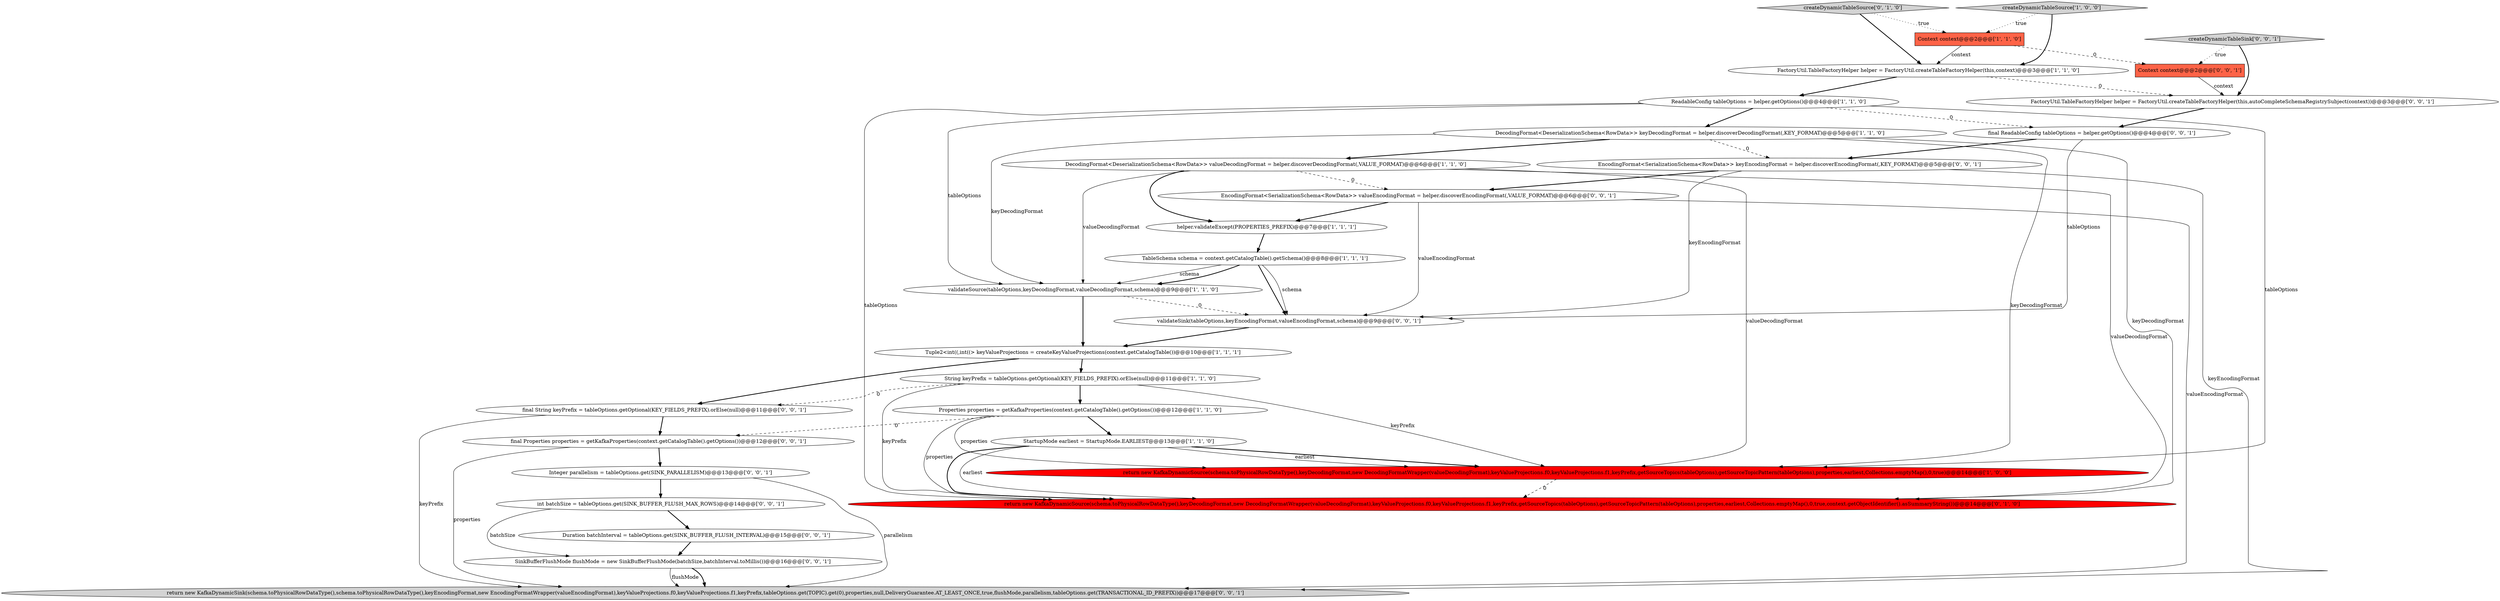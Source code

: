 digraph {
19 [style = filled, label = "createDynamicTableSink['0', '0', '1']", fillcolor = lightgray, shape = diamond image = "AAA0AAABBB3BBB"];
26 [style = filled, label = "final Properties properties = getKafkaProperties(context.getCatalogTable().getOptions())@@@12@@@['0', '0', '1']", fillcolor = white, shape = ellipse image = "AAA0AAABBB3BBB"];
5 [style = filled, label = "helper.validateExcept(PROPERTIES_PREFIX)@@@7@@@['1', '1', '1']", fillcolor = white, shape = ellipse image = "AAA0AAABBB1BBB"];
8 [style = filled, label = "Tuple2<int((,int((> keyValueProjections = createKeyValueProjections(context.getCatalogTable())@@@10@@@['1', '1', '1']", fillcolor = white, shape = ellipse image = "AAA0AAABBB1BBB"];
9 [style = filled, label = "createDynamicTableSource['1', '0', '0']", fillcolor = lightgray, shape = diamond image = "AAA0AAABBB1BBB"];
25 [style = filled, label = "int batchSize = tableOptions.get(SINK_BUFFER_FLUSH_MAX_ROWS)@@@14@@@['0', '0', '1']", fillcolor = white, shape = ellipse image = "AAA0AAABBB3BBB"];
13 [style = filled, label = "String keyPrefix = tableOptions.getOptional(KEY_FIELDS_PREFIX).orElse(null)@@@11@@@['1', '1', '0']", fillcolor = white, shape = ellipse image = "AAA0AAABBB1BBB"];
7 [style = filled, label = "DecodingFormat<DeserializationSchema<RowData>> valueDecodingFormat = helper.discoverDecodingFormat(,VALUE_FORMAT)@@@6@@@['1', '1', '0']", fillcolor = white, shape = ellipse image = "AAA0AAABBB1BBB"];
23 [style = filled, label = "SinkBufferFlushMode flushMode = new SinkBufferFlushMode(batchSize,batchInterval.toMillis())@@@16@@@['0', '0', '1']", fillcolor = white, shape = ellipse image = "AAA0AAABBB3BBB"];
21 [style = filled, label = "Integer parallelism = tableOptions.get(SINK_PARALLELISM)@@@13@@@['0', '0', '1']", fillcolor = white, shape = ellipse image = "AAA0AAABBB3BBB"];
12 [style = filled, label = "validateSource(tableOptions,keyDecodingFormat,valueDecodingFormat,schema)@@@9@@@['1', '1', '0']", fillcolor = white, shape = ellipse image = "AAA0AAABBB1BBB"];
16 [style = filled, label = "EncodingFormat<SerializationSchema<RowData>> keyEncodingFormat = helper.discoverEncodingFormat(,KEY_FORMAT)@@@5@@@['0', '0', '1']", fillcolor = white, shape = ellipse image = "AAA0AAABBB3BBB"];
3 [style = filled, label = "TableSchema schema = context.getCatalogTable().getSchema()@@@8@@@['1', '1', '1']", fillcolor = white, shape = ellipse image = "AAA0AAABBB1BBB"];
22 [style = filled, label = "Duration batchInterval = tableOptions.get(SINK_BUFFER_FLUSH_INTERVAL)@@@15@@@['0', '0', '1']", fillcolor = white, shape = ellipse image = "AAA0AAABBB3BBB"];
24 [style = filled, label = "final String keyPrefix = tableOptions.getOptional(KEY_FIELDS_PREFIX).orElse(null)@@@11@@@['0', '0', '1']", fillcolor = white, shape = ellipse image = "AAA0AAABBB3BBB"];
2 [style = filled, label = "FactoryUtil.TableFactoryHelper helper = FactoryUtil.createTableFactoryHelper(this,context)@@@3@@@['1', '1', '0']", fillcolor = white, shape = ellipse image = "AAA0AAABBB1BBB"];
17 [style = filled, label = "EncodingFormat<SerializationSchema<RowData>> valueEncodingFormat = helper.discoverEncodingFormat(,VALUE_FORMAT)@@@6@@@['0', '0', '1']", fillcolor = white, shape = ellipse image = "AAA0AAABBB3BBB"];
29 [style = filled, label = "return new KafkaDynamicSink(schema.toPhysicalRowDataType(),schema.toPhysicalRowDataType(),keyEncodingFormat,new EncodingFormatWrapper(valueEncodingFormat),keyValueProjections.f0,keyValueProjections.f1,keyPrefix,tableOptions.get(TOPIC).get(0),properties,null,DeliveryGuarantee.AT_LEAST_ONCE,true,flushMode,parallelism,tableOptions.get(TRANSACTIONAL_ID_PREFIX))@@@17@@@['0', '0', '1']", fillcolor = lightgray, shape = ellipse image = "AAA0AAABBB3BBB"];
0 [style = filled, label = "return new KafkaDynamicSource(schema.toPhysicalRowDataType(),keyDecodingFormat,new DecodingFormatWrapper(valueDecodingFormat),keyValueProjections.f0,keyValueProjections.f1,keyPrefix,getSourceTopics(tableOptions),getSourceTopicPattern(tableOptions),properties,earliest,Collections.emptyMap(),0,true)@@@14@@@['1', '0', '0']", fillcolor = red, shape = ellipse image = "AAA1AAABBB1BBB"];
10 [style = filled, label = "DecodingFormat<DeserializationSchema<RowData>> keyDecodingFormat = helper.discoverDecodingFormat(,KEY_FORMAT)@@@5@@@['1', '1', '0']", fillcolor = white, shape = ellipse image = "AAA0AAABBB1BBB"];
6 [style = filled, label = "Context context@@@2@@@['1', '1', '0']", fillcolor = tomato, shape = box image = "AAA0AAABBB1BBB"];
11 [style = filled, label = "ReadableConfig tableOptions = helper.getOptions()@@@4@@@['1', '1', '0']", fillcolor = white, shape = ellipse image = "AAA0AAABBB1BBB"];
1 [style = filled, label = "Properties properties = getKafkaProperties(context.getCatalogTable().getOptions())@@@12@@@['1', '1', '0']", fillcolor = white, shape = ellipse image = "AAA0AAABBB1BBB"];
27 [style = filled, label = "Context context@@@2@@@['0', '0', '1']", fillcolor = tomato, shape = box image = "AAA0AAABBB3BBB"];
28 [style = filled, label = "final ReadableConfig tableOptions = helper.getOptions()@@@4@@@['0', '0', '1']", fillcolor = white, shape = ellipse image = "AAA0AAABBB3BBB"];
14 [style = filled, label = "return new KafkaDynamicSource(schema.toPhysicalRowDataType(),keyDecodingFormat,new DecodingFormatWrapper(valueDecodingFormat),keyValueProjections.f0,keyValueProjections.f1,keyPrefix,getSourceTopics(tableOptions),getSourceTopicPattern(tableOptions),properties,earliest,Collections.emptyMap(),0,true,context.getObjectIdentifier().asSummaryString())@@@14@@@['0', '1', '0']", fillcolor = red, shape = ellipse image = "AAA1AAABBB2BBB"];
4 [style = filled, label = "StartupMode earliest = StartupMode.EARLIEST@@@13@@@['1', '1', '0']", fillcolor = white, shape = ellipse image = "AAA0AAABBB1BBB"];
18 [style = filled, label = "validateSink(tableOptions,keyEncodingFormat,valueEncodingFormat,schema)@@@9@@@['0', '0', '1']", fillcolor = white, shape = ellipse image = "AAA0AAABBB3BBB"];
20 [style = filled, label = "FactoryUtil.TableFactoryHelper helper = FactoryUtil.createTableFactoryHelper(this,autoCompleteSchemaRegistrySubject(context))@@@3@@@['0', '0', '1']", fillcolor = white, shape = ellipse image = "AAA0AAABBB3BBB"];
15 [style = filled, label = "createDynamicTableSource['0', '1', '0']", fillcolor = lightgray, shape = diamond image = "AAA0AAABBB2BBB"];
5->3 [style = bold, label=""];
1->4 [style = bold, label=""];
4->14 [style = bold, label=""];
15->2 [style = bold, label=""];
17->5 [style = bold, label=""];
2->20 [style = dashed, label="0"];
26->29 [style = solid, label="properties"];
16->18 [style = solid, label="keyEncodingFormat"];
25->22 [style = bold, label=""];
9->2 [style = bold, label=""];
7->17 [style = dashed, label="0"];
1->26 [style = dashed, label="0"];
19->20 [style = bold, label=""];
3->12 [style = solid, label="schema"];
16->29 [style = solid, label="keyEncodingFormat"];
20->28 [style = bold, label=""];
19->27 [style = dotted, label="true"];
16->17 [style = bold, label=""];
3->12 [style = bold, label=""];
1->0 [style = solid, label="properties"];
8->13 [style = bold, label=""];
21->25 [style = bold, label=""];
9->6 [style = dotted, label="true"];
28->16 [style = bold, label=""];
10->7 [style = bold, label=""];
22->23 [style = bold, label=""];
17->18 [style = solid, label="valueEncodingFormat"];
13->0 [style = solid, label="keyPrefix"];
25->23 [style = solid, label="batchSize"];
13->1 [style = bold, label=""];
4->0 [style = bold, label=""];
26->21 [style = bold, label=""];
3->18 [style = bold, label=""];
23->29 [style = bold, label=""];
0->14 [style = dashed, label="0"];
11->28 [style = dashed, label="0"];
28->18 [style = solid, label="tableOptions"];
24->26 [style = bold, label=""];
13->24 [style = dashed, label="0"];
7->5 [style = bold, label=""];
6->2 [style = solid, label="context"];
4->0 [style = solid, label="earliest"];
6->27 [style = dashed, label="0"];
11->10 [style = bold, label=""];
17->29 [style = solid, label="valueEncodingFormat"];
12->8 [style = bold, label=""];
15->6 [style = dotted, label="true"];
10->12 [style = solid, label="keyDecodingFormat"];
7->0 [style = solid, label="valueDecodingFormat"];
3->18 [style = solid, label="schema"];
11->12 [style = solid, label="tableOptions"];
11->0 [style = solid, label="tableOptions"];
12->18 [style = dashed, label="0"];
24->29 [style = solid, label="keyPrefix"];
18->8 [style = bold, label=""];
10->16 [style = dashed, label="0"];
23->29 [style = solid, label="flushMode"];
10->0 [style = solid, label="keyDecodingFormat"];
13->14 [style = solid, label="keyPrefix"];
7->14 [style = solid, label="valueDecodingFormat"];
21->29 [style = solid, label="parallelism"];
11->14 [style = solid, label="tableOptions"];
1->14 [style = solid, label="properties"];
4->14 [style = solid, label="earliest"];
27->20 [style = solid, label="context"];
2->11 [style = bold, label=""];
7->12 [style = solid, label="valueDecodingFormat"];
10->14 [style = solid, label="keyDecodingFormat"];
8->24 [style = bold, label=""];
}
